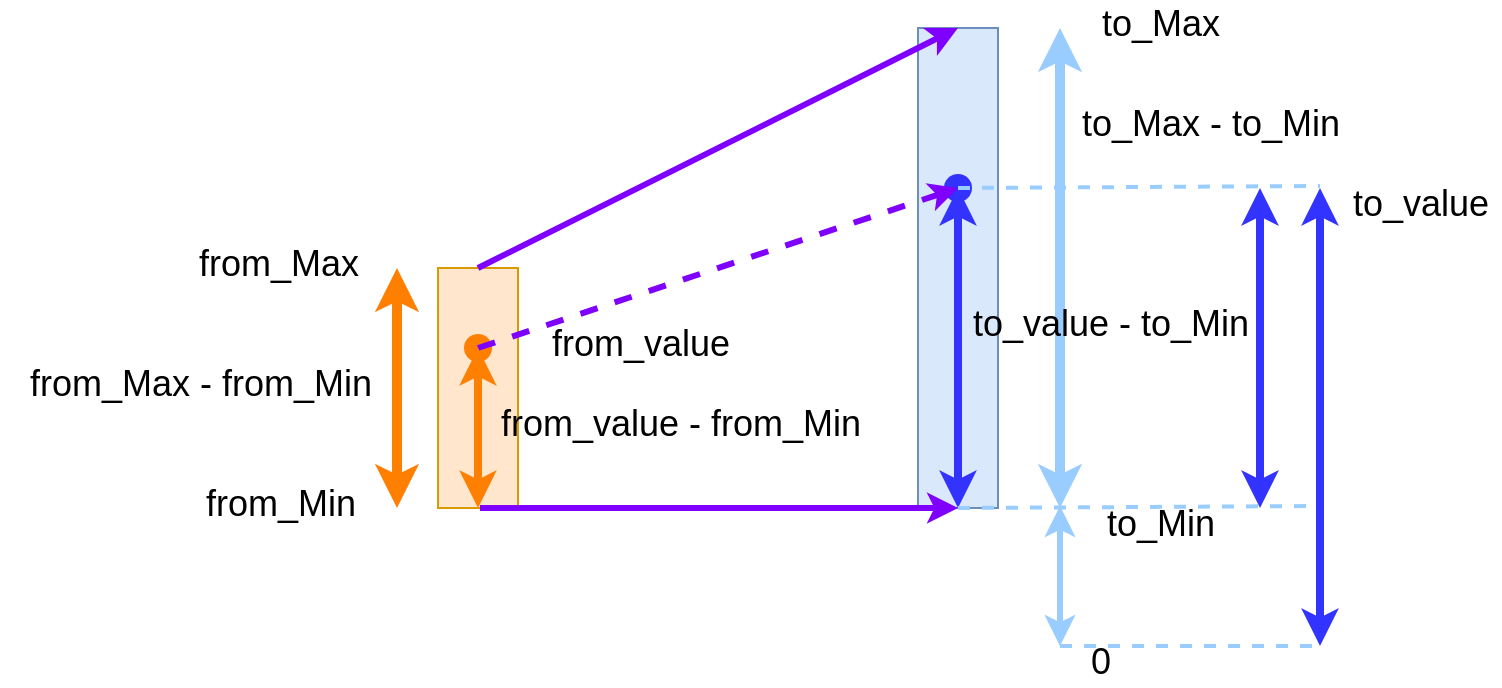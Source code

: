 <mxfile version="20.2.3" type="device"><diagram id="07fea595-8f29-1299-0266-81d95cde20df" name="Page-1"><mxGraphModel dx="-1236" dy="-153" grid="1" gridSize="10" guides="1" tooltips="1" connect="1" arrows="1" fold="1" page="1" pageScale="1" pageWidth="1169" pageHeight="827" background="none" math="0" shadow="0"><root><mxCell id="0"/><mxCell id="1" parent="0"/><mxCell id="728" value="" style="whiteSpace=wrap;fillColor=#FFE6CC;gradientDirection=east;strokeColor=#d79b00;html=1;" parent="1" vertex="1"><mxGeometry x="2619" y="1011" width="40" height="120" as="geometry"/></mxCell><mxCell id="730" value="" style="whiteSpace=wrap;fillColor=#dae8fc;gradientDirection=east;strokeColor=#6c8ebf;html=1;strokeWidth=1;" parent="1" vertex="1"><mxGeometry x="2859" y="891" width="40" height="240" as="geometry"/></mxCell><mxCell id="738" value="to_Min" style="text;spacingTop=-5;align=center;verticalAlign=middle;fontStyle=0;html=1;fontSize=18;points=[];strokeColor=none;" parent="1" vertex="1"><mxGeometry x="2940" y="1131" width="80" height="20" as="geometry"/></mxCell><mxCell id="746" value="from_Min" style="text;spacingTop=-5;align=center;verticalAlign=middle;fontStyle=0;html=1;fontSize=18;points=[]" parent="1" vertex="1"><mxGeometry x="2490" y="1121" width="100" height="20" as="geometry"/></mxCell><mxCell id="747" value="from_Max" style="text;spacingTop=-5;align=center;verticalAlign=middle;fontStyle=0;html=1;fontSize=18;points=[]" parent="1" vertex="1"><mxGeometry x="2489" y="1001" width="100" height="20" as="geometry"/></mxCell><mxCell id="752" value="to_Max" style="text;spacingTop=-5;align=center;verticalAlign=middle;fontStyle=0;html=1;fontSize=18;points=[];strokeColor=none;" parent="1" vertex="1"><mxGeometry x="2940" y="881" width="80" height="20" as="geometry"/></mxCell><mxCell id="6046WBYk6EkBgGZitrkz-754" value="" style="endArrow=classic;html=1;rounded=0;entryX=0.5;entryY=1;entryDx=0;entryDy=0;fillColor=#e1d5e7;strokeColor=#7F00FF;strokeWidth=3;" parent="1" target="730" edge="1"><mxGeometry width="50" height="50" relative="1" as="geometry"><mxPoint x="2640" y="1131" as="sourcePoint"/><mxPoint x="2709" y="1121" as="targetPoint"/></mxGeometry></mxCell><mxCell id="6046WBYk6EkBgGZitrkz-755" value="" style="endArrow=classic;html=1;rounded=0;exitX=0.5;exitY=0;exitDx=0;exitDy=0;fillColor=#e1d5e7;strokeColor=#7F00FF;strokeWidth=3;entryX=0.5;entryY=0;entryDx=0;entryDy=0;" parent="1" source="728" edge="1" target="730"><mxGeometry width="50" height="50" relative="1" as="geometry"><mxPoint x="2929" y="1011" as="sourcePoint"/><mxPoint x="2800" y="891" as="targetPoint"/></mxGeometry></mxCell><mxCell id="6046WBYk6EkBgGZitrkz-756" value="" style="endArrow=classic;startArrow=classic;html=1;rounded=0;strokeWidth=3;entryX=0.25;entryY=1;entryDx=0;entryDy=0;fillColor=#dae8fc;strokeColor=#99CCFF;" parent="1" edge="1"><mxGeometry width="50" height="50" relative="1" as="geometry"><mxPoint x="2930" y="1200" as="sourcePoint"/><mxPoint x="2930" y="1130" as="targetPoint"/></mxGeometry></mxCell><mxCell id="6046WBYk6EkBgGZitrkz-757" value="0" style="text;spacingTop=-5;align=center;verticalAlign=middle;fontStyle=0;html=1;fontSize=18;points=[];strokeColor=none;" parent="1" vertex="1"><mxGeometry x="2940" y="1200" width="20" height="20" as="geometry"/></mxCell><mxCell id="6046WBYk6EkBgGZitrkz-759" value="" style="endArrow=classic;startArrow=classic;html=1;rounded=0;strokeWidth=5;fillColor=#ffe6cc;strokeColor=#FF8000;" parent="1" edge="1"><mxGeometry width="50" height="50" relative="1" as="geometry"><mxPoint x="2598.5" y="1131" as="sourcePoint"/><mxPoint x="2598.5" y="1011" as="targetPoint"/></mxGeometry></mxCell><mxCell id="6046WBYk6EkBgGZitrkz-760" value="from_Max - from_Min" style="text;spacingTop=-5;align=center;verticalAlign=middle;fontStyle=0;html=1;fontSize=18;points=[]" parent="1" vertex="1"><mxGeometry x="2400" y="1061" width="200" height="20" as="geometry"/></mxCell><mxCell id="6046WBYk6EkBgGZitrkz-763" value="" style="endArrow=classic;startArrow=classic;html=1;rounded=0;strokeColor=#99CCFF;strokeWidth=5;fillColor=#dae8fc;" parent="1" edge="1"><mxGeometry width="50" height="50" relative="1" as="geometry"><mxPoint x="2930" y="1131" as="sourcePoint"/><mxPoint x="2930" y="891" as="targetPoint"/></mxGeometry></mxCell><mxCell id="6046WBYk6EkBgGZitrkz-764" value="" style="shape=waypoint;sketch=0;fillStyle=solid;size=6;pointerEvents=1;points=[];fillColor=none;resizable=0;rotatable=0;perimeter=centerPerimeter;snapToPoint=1;strokeColor=#FF8000;strokeWidth=5;" parent="1" vertex="1"><mxGeometry x="2619" y="1031" width="40" height="40" as="geometry"/></mxCell><mxCell id="6046WBYk6EkBgGZitrkz-765" value="" style="shape=waypoint;sketch=0;fillStyle=solid;size=6;pointerEvents=1;points=[];fillColor=none;resizable=0;rotatable=0;perimeter=centerPerimeter;snapToPoint=1;strokeColor=#3333FF;strokeWidth=5;" parent="1" vertex="1"><mxGeometry x="2859" y="951" width="40" height="40" as="geometry"/></mxCell><mxCell id="6046WBYk6EkBgGZitrkz-767" value="" style="endArrow=classic;html=1;rounded=0;sourcePerimeterSpacing=5;targetPerimeterSpacing=5;strokeColor=#7F00FF;strokeWidth=3;jumpSize=6;exitX=0.5;exitY=0.45;exitDx=0;exitDy=0;exitPerimeter=0;endSize=5;startSize=5;dashed=1;" parent="1" source="6046WBYk6EkBgGZitrkz-764" target="6046WBYk6EkBgGZitrkz-765" edge="1"><mxGeometry width="50" height="50" relative="1" as="geometry"><mxPoint x="2600" y="1011" as="sourcePoint"/><mxPoint x="2650" y="961" as="targetPoint"/></mxGeometry></mxCell><mxCell id="doxMBeZUb_9l91CHsEMP-752" value="" style="endArrow=classic;startArrow=classic;html=1;rounded=0;strokeColor=#FF8000;strokeWidth=4;entryX=0.75;entryY=0.925;entryDx=0;entryDy=0;entryPerimeter=0;exitX=0.5;exitY=1;exitDx=0;exitDy=0;" edge="1" parent="1" source="728" target="6046WBYk6EkBgGZitrkz-764"><mxGeometry width="50" height="50" relative="1" as="geometry"><mxPoint x="2870" y="1200" as="sourcePoint"/><mxPoint x="2920" y="1150" as="targetPoint"/></mxGeometry></mxCell><mxCell id="doxMBeZUb_9l91CHsEMP-753" value="from_value" style="text;spacingTop=-5;align=center;verticalAlign=middle;fontStyle=0;html=1;fontSize=18;points=[]" vertex="1" parent="1"><mxGeometry x="2670" y="1041" width="100" height="20" as="geometry"/></mxCell><mxCell id="doxMBeZUb_9l91CHsEMP-754" value="from_value - from_Min" style="text;spacingTop=-5;align=center;verticalAlign=middle;fontStyle=0;html=1;fontSize=18;points=[]" vertex="1" parent="1"><mxGeometry x="2710" y="1081" width="60" height="20" as="geometry"/></mxCell><mxCell id="doxMBeZUb_9l91CHsEMP-756" value="" style="endArrow=classic;startArrow=classic;html=1;rounded=0;strokeColor=#3333FF;strokeWidth=4;entryX=0.475;entryY=0.675;entryDx=0;entryDy=0;entryPerimeter=0;exitX=0.5;exitY=1;exitDx=0;exitDy=0;" edge="1" parent="1" source="730" target="6046WBYk6EkBgGZitrkz-765"><mxGeometry width="50" height="50" relative="1" as="geometry"><mxPoint x="3180" y="1121" as="sourcePoint"/><mxPoint x="3230" y="1071" as="targetPoint"/></mxGeometry></mxCell><mxCell id="doxMBeZUb_9l91CHsEMP-757" value="to_value - to_Min" style="text;spacingTop=-5;align=center;verticalAlign=middle;fontStyle=0;html=1;fontSize=18;points=[]" vertex="1" parent="1"><mxGeometry x="2880" y="1031" width="150" height="20" as="geometry"/></mxCell><mxCell id="doxMBeZUb_9l91CHsEMP-758" value="" style="endArrow=classic;startArrow=classic;html=1;rounded=0;strokeColor=#3333FF;strokeWidth=4;entryX=0.475;entryY=0.675;entryDx=0;entryDy=0;entryPerimeter=0;exitX=0.5;exitY=1;exitDx=0;exitDy=0;" edge="1" parent="1"><mxGeometry width="50" height="50" relative="1" as="geometry"><mxPoint x="3030" y="1131" as="sourcePoint"/><mxPoint x="3030" y="971" as="targetPoint"/></mxGeometry></mxCell><mxCell id="doxMBeZUb_9l91CHsEMP-759" value="" style="endArrow=none;dashed=1;html=1;strokeWidth=2;rounded=0;exitX=0.5;exitY=1;exitDx=0;exitDy=0;strokeColor=#99CCFF;" edge="1" parent="1" source="730"><mxGeometry width="50" height="50" relative="1" as="geometry"><mxPoint x="2870" y="1200" as="sourcePoint"/><mxPoint x="3060" y="1130" as="targetPoint"/></mxGeometry></mxCell><mxCell id="doxMBeZUb_9l91CHsEMP-760" value="" style="endArrow=none;dashed=1;html=1;strokeWidth=2;rounded=0;exitX=0.625;exitY=0.525;exitDx=0;exitDy=0;exitPerimeter=0;strokeColor=#99CCFF;" edge="1" parent="1" source="6046WBYk6EkBgGZitrkz-765"><mxGeometry width="50" height="50" relative="1" as="geometry"><mxPoint x="2560" y="1330" as="sourcePoint"/><mxPoint x="3060" y="970" as="targetPoint"/></mxGeometry></mxCell><mxCell id="doxMBeZUb_9l91CHsEMP-761" value="to_Max - to_Min" style="text;spacingTop=-5;align=center;verticalAlign=middle;fontStyle=0;html=1;fontSize=18;points=[]" vertex="1" parent="1"><mxGeometry x="2930" y="931" width="150" height="20" as="geometry"/></mxCell><mxCell id="doxMBeZUb_9l91CHsEMP-762" value="" style="endArrow=classic;startArrow=classic;html=1;rounded=0;strokeColor=#3333FF;strokeWidth=4;entryX=0.475;entryY=0.675;entryDx=0;entryDy=0;entryPerimeter=0;" edge="1" parent="1"><mxGeometry width="50" height="50" relative="1" as="geometry"><mxPoint x="3060" y="1200" as="sourcePoint"/><mxPoint x="3060" y="971" as="targetPoint"/></mxGeometry></mxCell><mxCell id="doxMBeZUb_9l91CHsEMP-763" value="" style="endArrow=none;dashed=1;html=1;strokeWidth=2;rounded=0;strokeColor=#99CCFF;" edge="1" parent="1"><mxGeometry width="50" height="50" relative="1" as="geometry"><mxPoint x="2930" y="1200" as="sourcePoint"/><mxPoint x="3060" y="1200" as="targetPoint"/></mxGeometry></mxCell><mxCell id="doxMBeZUb_9l91CHsEMP-764" value="to_value" style="text;spacingTop=-5;align=center;verticalAlign=middle;fontStyle=0;html=1;fontSize=18;points=[]" vertex="1" parent="1"><mxGeometry x="3070" y="971" width="80" height="20" as="geometry"/></mxCell></root></mxGraphModel></diagram></mxfile>